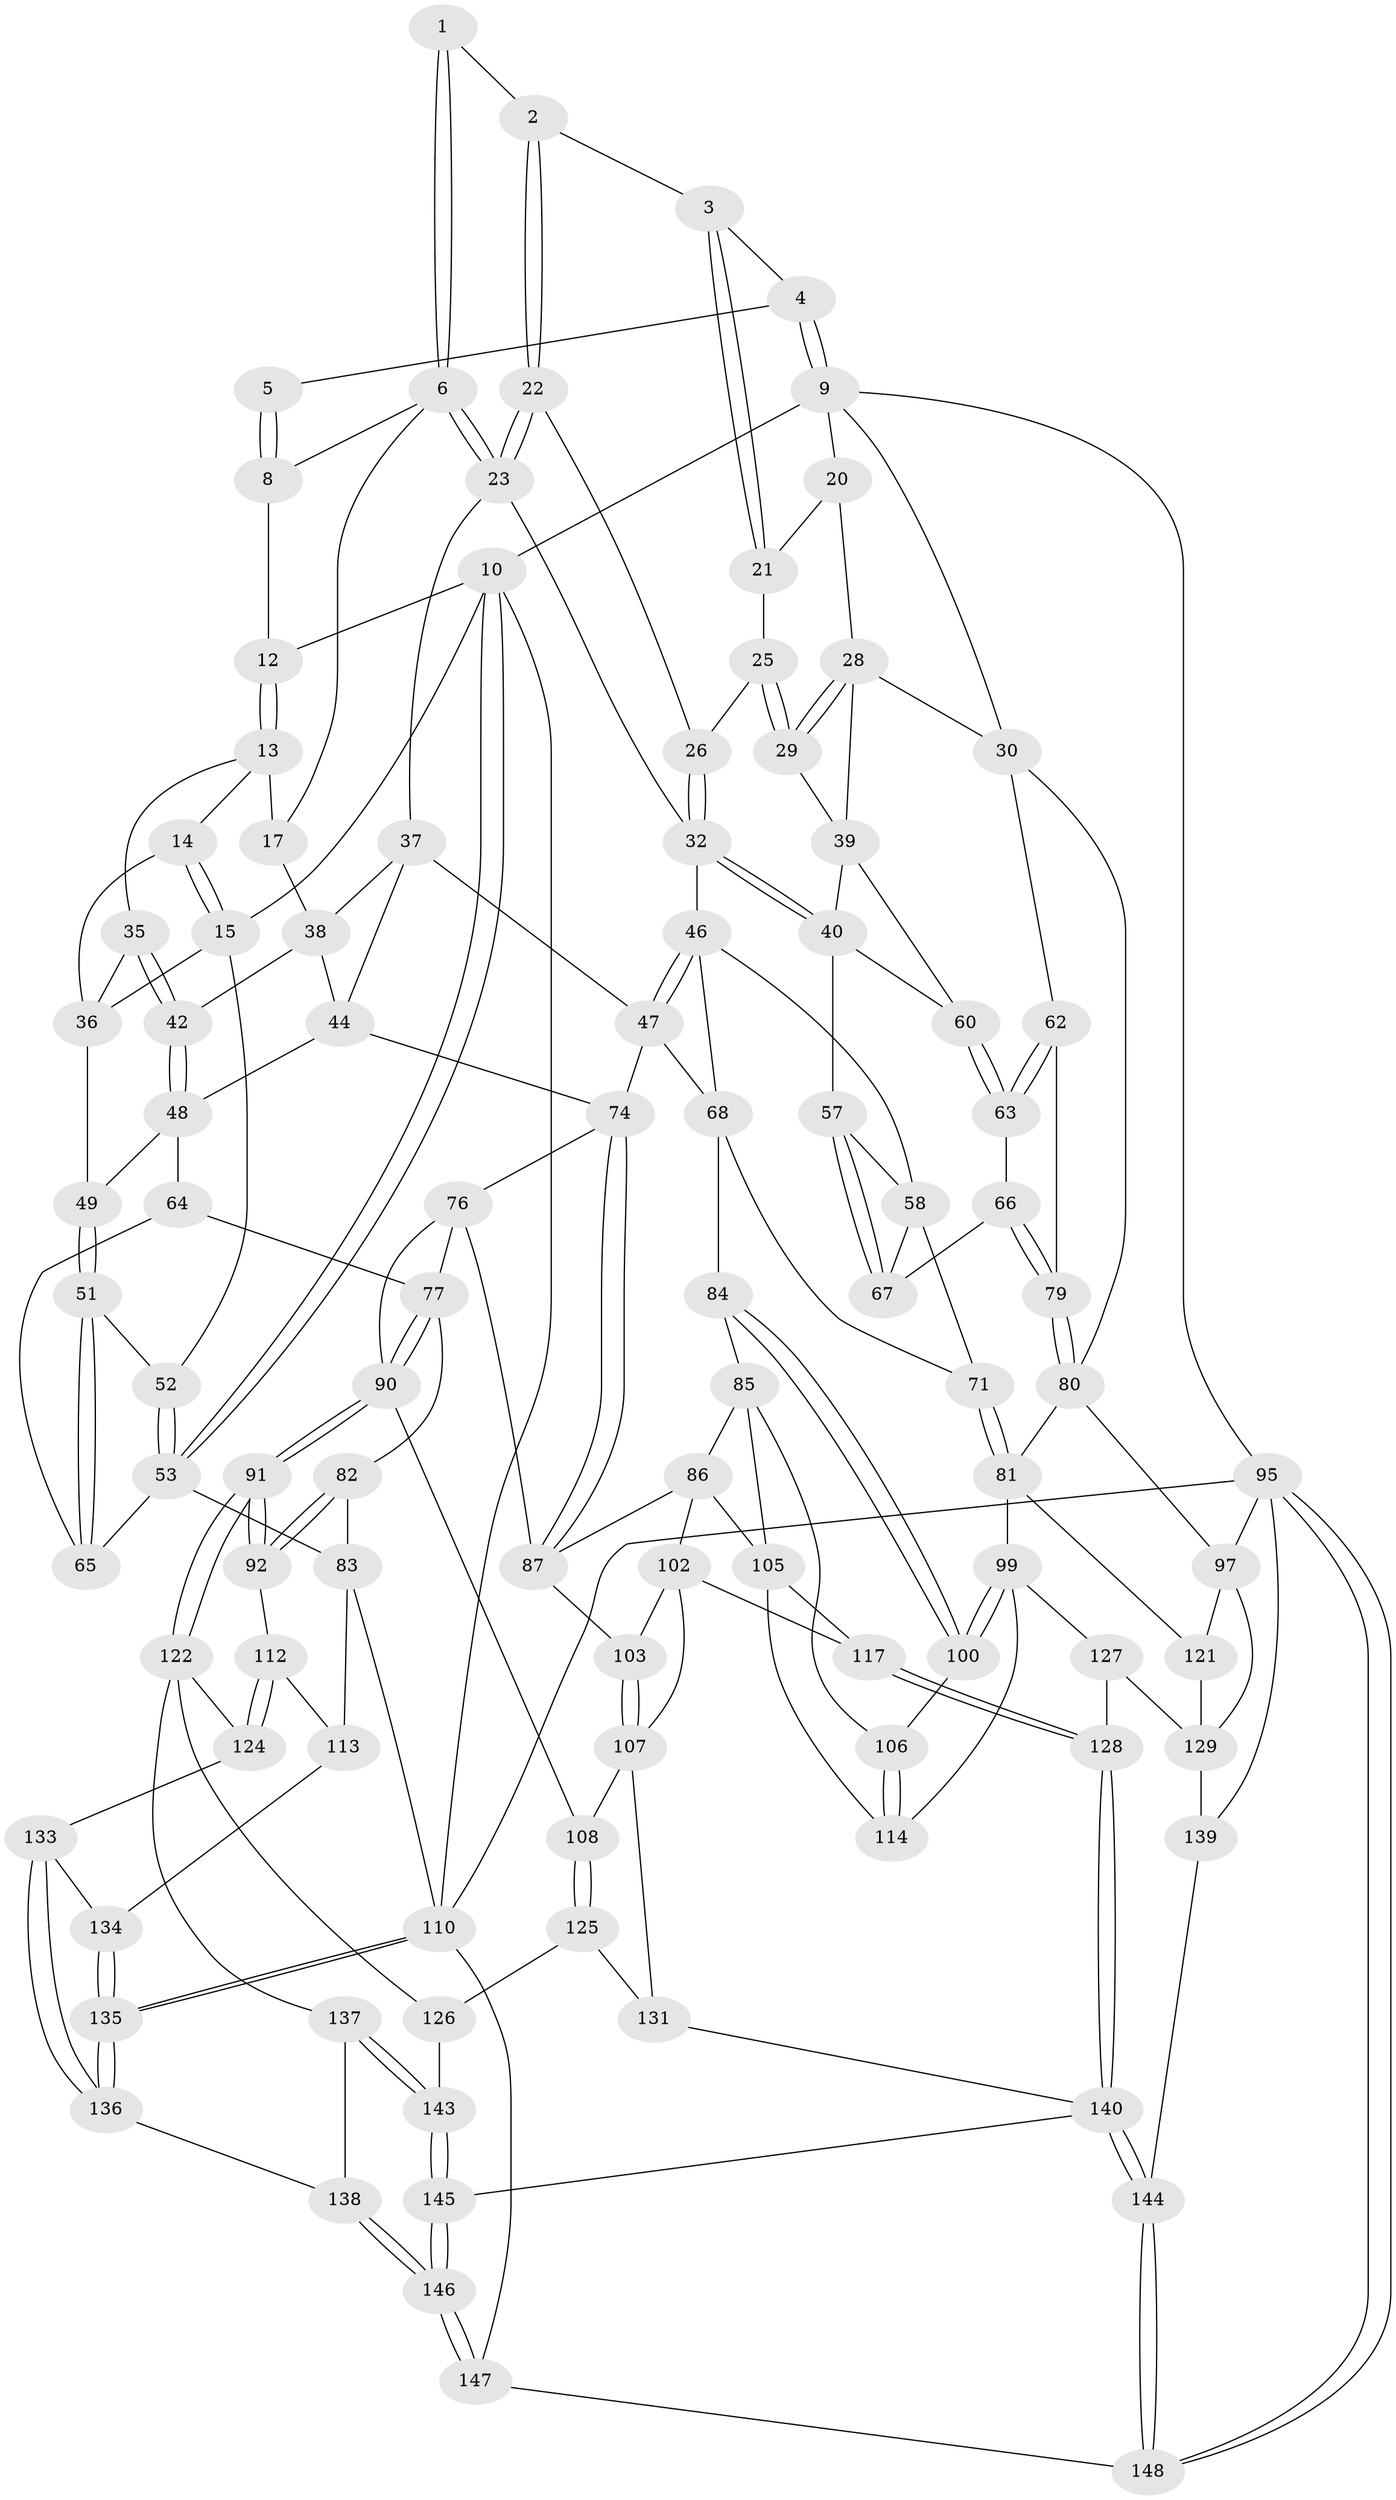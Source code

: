 // Generated by graph-tools (version 1.1) at 2025/52/02/27/25 19:52:38]
// undirected, 103 vertices, 228 edges
graph export_dot {
graph [start="1"]
  node [color=gray90,style=filled];
  1 [pos="+0.6984908090447945+0"];
  2 [pos="+0.7672771128884691+0.05439174094470077"];
  3 [pos="+0.8754070060424408+0.020141558613043807"];
  4 [pos="+1+0"];
  5 [pos="+0.6937655239060581+0"];
  6 [pos="+0.6608755319472114+0.09407562671033026",super="+7"];
  8 [pos="+0.46569468124419194+0"];
  9 [pos="+1+0",super="+19"];
  10 [pos="+0+0",super="+11"];
  12 [pos="+0.29921292625579093+0"];
  13 [pos="+0.26968340009445874+0",super="+18"];
  14 [pos="+0.22147063768443934+0.07423565223579534"];
  15 [pos="+0.16542923667364923+0.12450037739584158",super="+16"];
  17 [pos="+0.47941761136201044+0.06951330559991856"];
  20 [pos="+0.9572151615835789+0.08155244892214268",super="+27"];
  21 [pos="+0.882071488928414+0.05476384791095175",super="+24"];
  22 [pos="+0.7515464207653589+0.08820125796066217"];
  23 [pos="+0.6676854189735415+0.10620022660746135",super="+34"];
  25 [pos="+0.8373179979989777+0.13588931411841293"];
  26 [pos="+0.7792772375975262+0.11451171199786848"];
  28 [pos="+0.9443786538610645+0.2007551285536235",super="+31"];
  29 [pos="+0.8452125674853549+0.15521986138864824"];
  30 [pos="+1+0.27384111200455585",super="+61"];
  32 [pos="+0.7455975198344515+0.23051700744743392",super="+33"];
  35 [pos="+0.3984367893290569+0.15302334871829576"];
  36 [pos="+0.3297466618585503+0.15244981828360685",super="+45"];
  37 [pos="+0.5524816635028026+0.15603014462266965",super="+43"];
  38 [pos="+0.5445740450326675+0.1482469517550076",super="+41"];
  39 [pos="+0.8055493367646132+0.21679275379441884",super="+50"];
  40 [pos="+0.7613312734858111+0.24172483612973422",super="+56"];
  42 [pos="+0.40726383898842927+0.19093050714125456"];
  44 [pos="+0.48887013198758156+0.28320854269198026",super="+54"];
  46 [pos="+0.6392261468131964+0.24958545742115598",super="+59"];
  47 [pos="+0.5207671527343584+0.29439112559612707",super="+69"];
  48 [pos="+0.3226205215690506+0.275481410962952",super="+55"];
  49 [pos="+0.26424315139446686+0.2549766272862817"];
  51 [pos="+0.1965297982059634+0.3102151002428956"];
  52 [pos="+0.036714707161104115+0.17515380512999565"];
  53 [pos="+0+0.20411915195315536",super="+73"];
  57 [pos="+0.7540610248540922+0.31858303911608704"];
  58 [pos="+0.6926072738701248+0.3372108539740484",super="+70"];
  60 [pos="+0.8570237679820172+0.3118813075858915"];
  62 [pos="+1+0.3958401145206487"];
  63 [pos="+0.8642238418760119+0.34312204833906434"];
  64 [pos="+0.20224367450024705+0.3679522211519647"];
  65 [pos="+0.1975081745576708+0.3266358919980297"];
  66 [pos="+0.8398030813687165+0.3925092072893733"];
  67 [pos="+0.7794259331273723+0.39208156322155224"];
  68 [pos="+0.596669612175909+0.4039991260134002",super="+72"];
  71 [pos="+0.7129815450468696+0.4872400415178235"];
  74 [pos="+0.433739122818708+0.4596307050504262",super="+75"];
  76 [pos="+0.322657886175204+0.45415613985430825",super="+89"];
  77 [pos="+0.29316158809213005+0.46273718147216497",super="+78"];
  79 [pos="+0.8728631921322155+0.4492397378836768"];
  80 [pos="+0.8211555266338465+0.5728816773702583",super="+94"];
  81 [pos="+0.8085467162598329+0.5777956348040502",super="+98"];
  82 [pos="+0.10714700263656902+0.4658632395556805"];
  83 [pos="+0+0.3893477309242341",super="+109"];
  84 [pos="+0.5999243884657992+0.49887256219241827"];
  85 [pos="+0.5982061195175109+0.49998664928550807",super="+104"];
  86 [pos="+0.5332870190208424+0.5158361688458633",super="+101"];
  87 [pos="+0.4499730440670676+0.4924727864203197",super="+88"];
  90 [pos="+0.22640521143497197+0.6058211237345295",super="+93"];
  91 [pos="+0.19963138169578853+0.606466975316058"];
  92 [pos="+0.1800570552517504+0.5997290502719644"];
  95 [pos="+1+1",super="+96"];
  97 [pos="+1+1",super="+120"];
  99 [pos="+0.7199281929697421+0.6521887472021153",super="+116"];
  100 [pos="+0.6692549747971073+0.6354383310373156"];
  102 [pos="+0.47755812956950894+0.6379092932645241",super="+118"];
  103 [pos="+0.41685177723715744+0.6059588410149905"];
  105 [pos="+0.5485557049291873+0.6461374046583797",super="+115"];
  106 [pos="+0.6261465976594526+0.6435071059264601"];
  107 [pos="+0.3680449733017703+0.6554500691155726",super="+119"];
  108 [pos="+0.27840401935379094+0.6492226017538716"];
  110 [pos="+0+1",super="+111"];
  112 [pos="+0.1501559955260769+0.6192701599641351"];
  113 [pos="+0.012726899152973313+0.6748468055057544"];
  114 [pos="+0.6068575032317953+0.6896344200611899"];
  117 [pos="+0.5303399584900935+0.7469456410029666"];
  121 [pos="+0.7985698479439629+0.6124129492598638"];
  122 [pos="+0.1902568902276657+0.7895457574295258",super="+123"];
  124 [pos="+0.11548413334725377+0.7711584410765637"];
  125 [pos="+0.30578864604890993+0.7746187240097437",super="+132"];
  126 [pos="+0.20163123592080964+0.7912594902701138",super="+142"];
  127 [pos="+0.6732200863104453+0.7656636431665796"];
  128 [pos="+0.5944376499730293+0.8044268745337764"];
  129 [pos="+0.7897602140046114+0.7630118532140653",super="+130"];
  131 [pos="+0.4142817132791463+0.7874107137199621"];
  133 [pos="+0.09393182351763517+0.7684339444387717"];
  134 [pos="+0.052966328703352925+0.740016122769572"];
  135 [pos="+0+0.9136415784831629"];
  136 [pos="+0.025464332202796217+0.8938782850599188"];
  137 [pos="+0.15675598880067274+0.8387998787186697"];
  138 [pos="+0.09740538289618583+0.8840723617959191"];
  139 [pos="+0.7511878607643102+0.8359687592785437"];
  140 [pos="+0.5604585534720491+0.9175832632234102",super="+141"];
  143 [pos="+0.2816055872192895+0.9989049150893943"];
  144 [pos="+0.6029690430115049+0.9969345404526293"];
  145 [pos="+0.28880759863050653+1"];
  146 [pos="+0.2762208134822947+1"];
  147 [pos="+0.27006084580650386+1"];
  148 [pos="+0.6244262630025708+1"];
  1 -- 2;
  1 -- 6;
  1 -- 6;
  2 -- 3;
  2 -- 22;
  2 -- 22;
  3 -- 4;
  3 -- 21;
  3 -- 21;
  4 -- 5;
  4 -- 9;
  4 -- 9;
  5 -- 8;
  5 -- 8;
  6 -- 23;
  6 -- 23;
  6 -- 8;
  6 -- 17;
  8 -- 12;
  9 -- 10;
  9 -- 95;
  9 -- 20;
  9 -- 30;
  10 -- 53;
  10 -- 53;
  10 -- 12;
  10 -- 15;
  10 -- 110;
  12 -- 13;
  12 -- 13;
  13 -- 14;
  13 -- 17;
  13 -- 35;
  14 -- 15;
  14 -- 15;
  14 -- 36;
  15 -- 52;
  15 -- 36;
  17 -- 38;
  20 -- 21 [weight=2];
  20 -- 28;
  21 -- 25;
  22 -- 23;
  22 -- 23;
  22 -- 26;
  23 -- 32;
  23 -- 37;
  25 -- 26;
  25 -- 29;
  25 -- 29;
  26 -- 32;
  26 -- 32;
  28 -- 29;
  28 -- 29;
  28 -- 30;
  28 -- 39;
  29 -- 39;
  30 -- 80;
  30 -- 62;
  32 -- 40;
  32 -- 40;
  32 -- 46;
  35 -- 36;
  35 -- 42;
  35 -- 42;
  36 -- 49;
  37 -- 38;
  37 -- 44;
  37 -- 47;
  38 -- 42;
  38 -- 44;
  39 -- 40;
  39 -- 60;
  40 -- 57;
  40 -- 60;
  42 -- 48;
  42 -- 48;
  44 -- 48;
  44 -- 74;
  46 -- 47;
  46 -- 47;
  46 -- 58;
  46 -- 68;
  47 -- 74;
  47 -- 68;
  48 -- 49;
  48 -- 64;
  49 -- 51;
  49 -- 51;
  51 -- 52;
  51 -- 65;
  51 -- 65;
  52 -- 53;
  52 -- 53;
  53 -- 65;
  53 -- 83;
  57 -- 58;
  57 -- 67;
  57 -- 67;
  58 -- 67;
  58 -- 71;
  60 -- 63;
  60 -- 63;
  62 -- 63;
  62 -- 63;
  62 -- 79;
  63 -- 66;
  64 -- 65;
  64 -- 77;
  66 -- 67;
  66 -- 79;
  66 -- 79;
  68 -- 84;
  68 -- 71;
  71 -- 81;
  71 -- 81;
  74 -- 87;
  74 -- 87;
  74 -- 76;
  76 -- 77;
  76 -- 90;
  76 -- 87;
  77 -- 90;
  77 -- 90;
  77 -- 82;
  79 -- 80;
  79 -- 80;
  80 -- 81;
  80 -- 97;
  81 -- 99;
  81 -- 121;
  82 -- 83;
  82 -- 92;
  82 -- 92;
  83 -- 113;
  83 -- 110;
  84 -- 85;
  84 -- 100;
  84 -- 100;
  85 -- 86;
  85 -- 105;
  85 -- 106;
  86 -- 87;
  86 -- 105;
  86 -- 102;
  87 -- 103;
  90 -- 91;
  90 -- 91;
  90 -- 108;
  91 -- 92;
  91 -- 92;
  91 -- 122;
  91 -- 122;
  92 -- 112;
  95 -- 148;
  95 -- 148;
  95 -- 110;
  95 -- 97;
  95 -- 139;
  97 -- 129;
  97 -- 121;
  99 -- 100;
  99 -- 100;
  99 -- 114;
  99 -- 127;
  100 -- 106;
  102 -- 103;
  102 -- 117;
  102 -- 107;
  103 -- 107;
  103 -- 107;
  105 -- 114;
  105 -- 117;
  106 -- 114;
  106 -- 114;
  107 -- 108;
  107 -- 131;
  108 -- 125;
  108 -- 125;
  110 -- 135;
  110 -- 135;
  110 -- 147;
  112 -- 113;
  112 -- 124;
  112 -- 124;
  113 -- 134;
  117 -- 128;
  117 -- 128;
  121 -- 129;
  122 -- 126;
  122 -- 137;
  122 -- 124;
  124 -- 133;
  125 -- 126 [weight=2];
  125 -- 131;
  126 -- 143;
  127 -- 128;
  127 -- 129;
  128 -- 140;
  128 -- 140;
  129 -- 139;
  131 -- 140;
  133 -- 134;
  133 -- 136;
  133 -- 136;
  134 -- 135;
  134 -- 135;
  135 -- 136;
  135 -- 136;
  136 -- 138;
  137 -- 138;
  137 -- 143;
  137 -- 143;
  138 -- 146;
  138 -- 146;
  139 -- 144;
  140 -- 144;
  140 -- 144;
  140 -- 145;
  143 -- 145;
  143 -- 145;
  144 -- 148;
  144 -- 148;
  145 -- 146;
  145 -- 146;
  146 -- 147;
  146 -- 147;
  147 -- 148;
}
